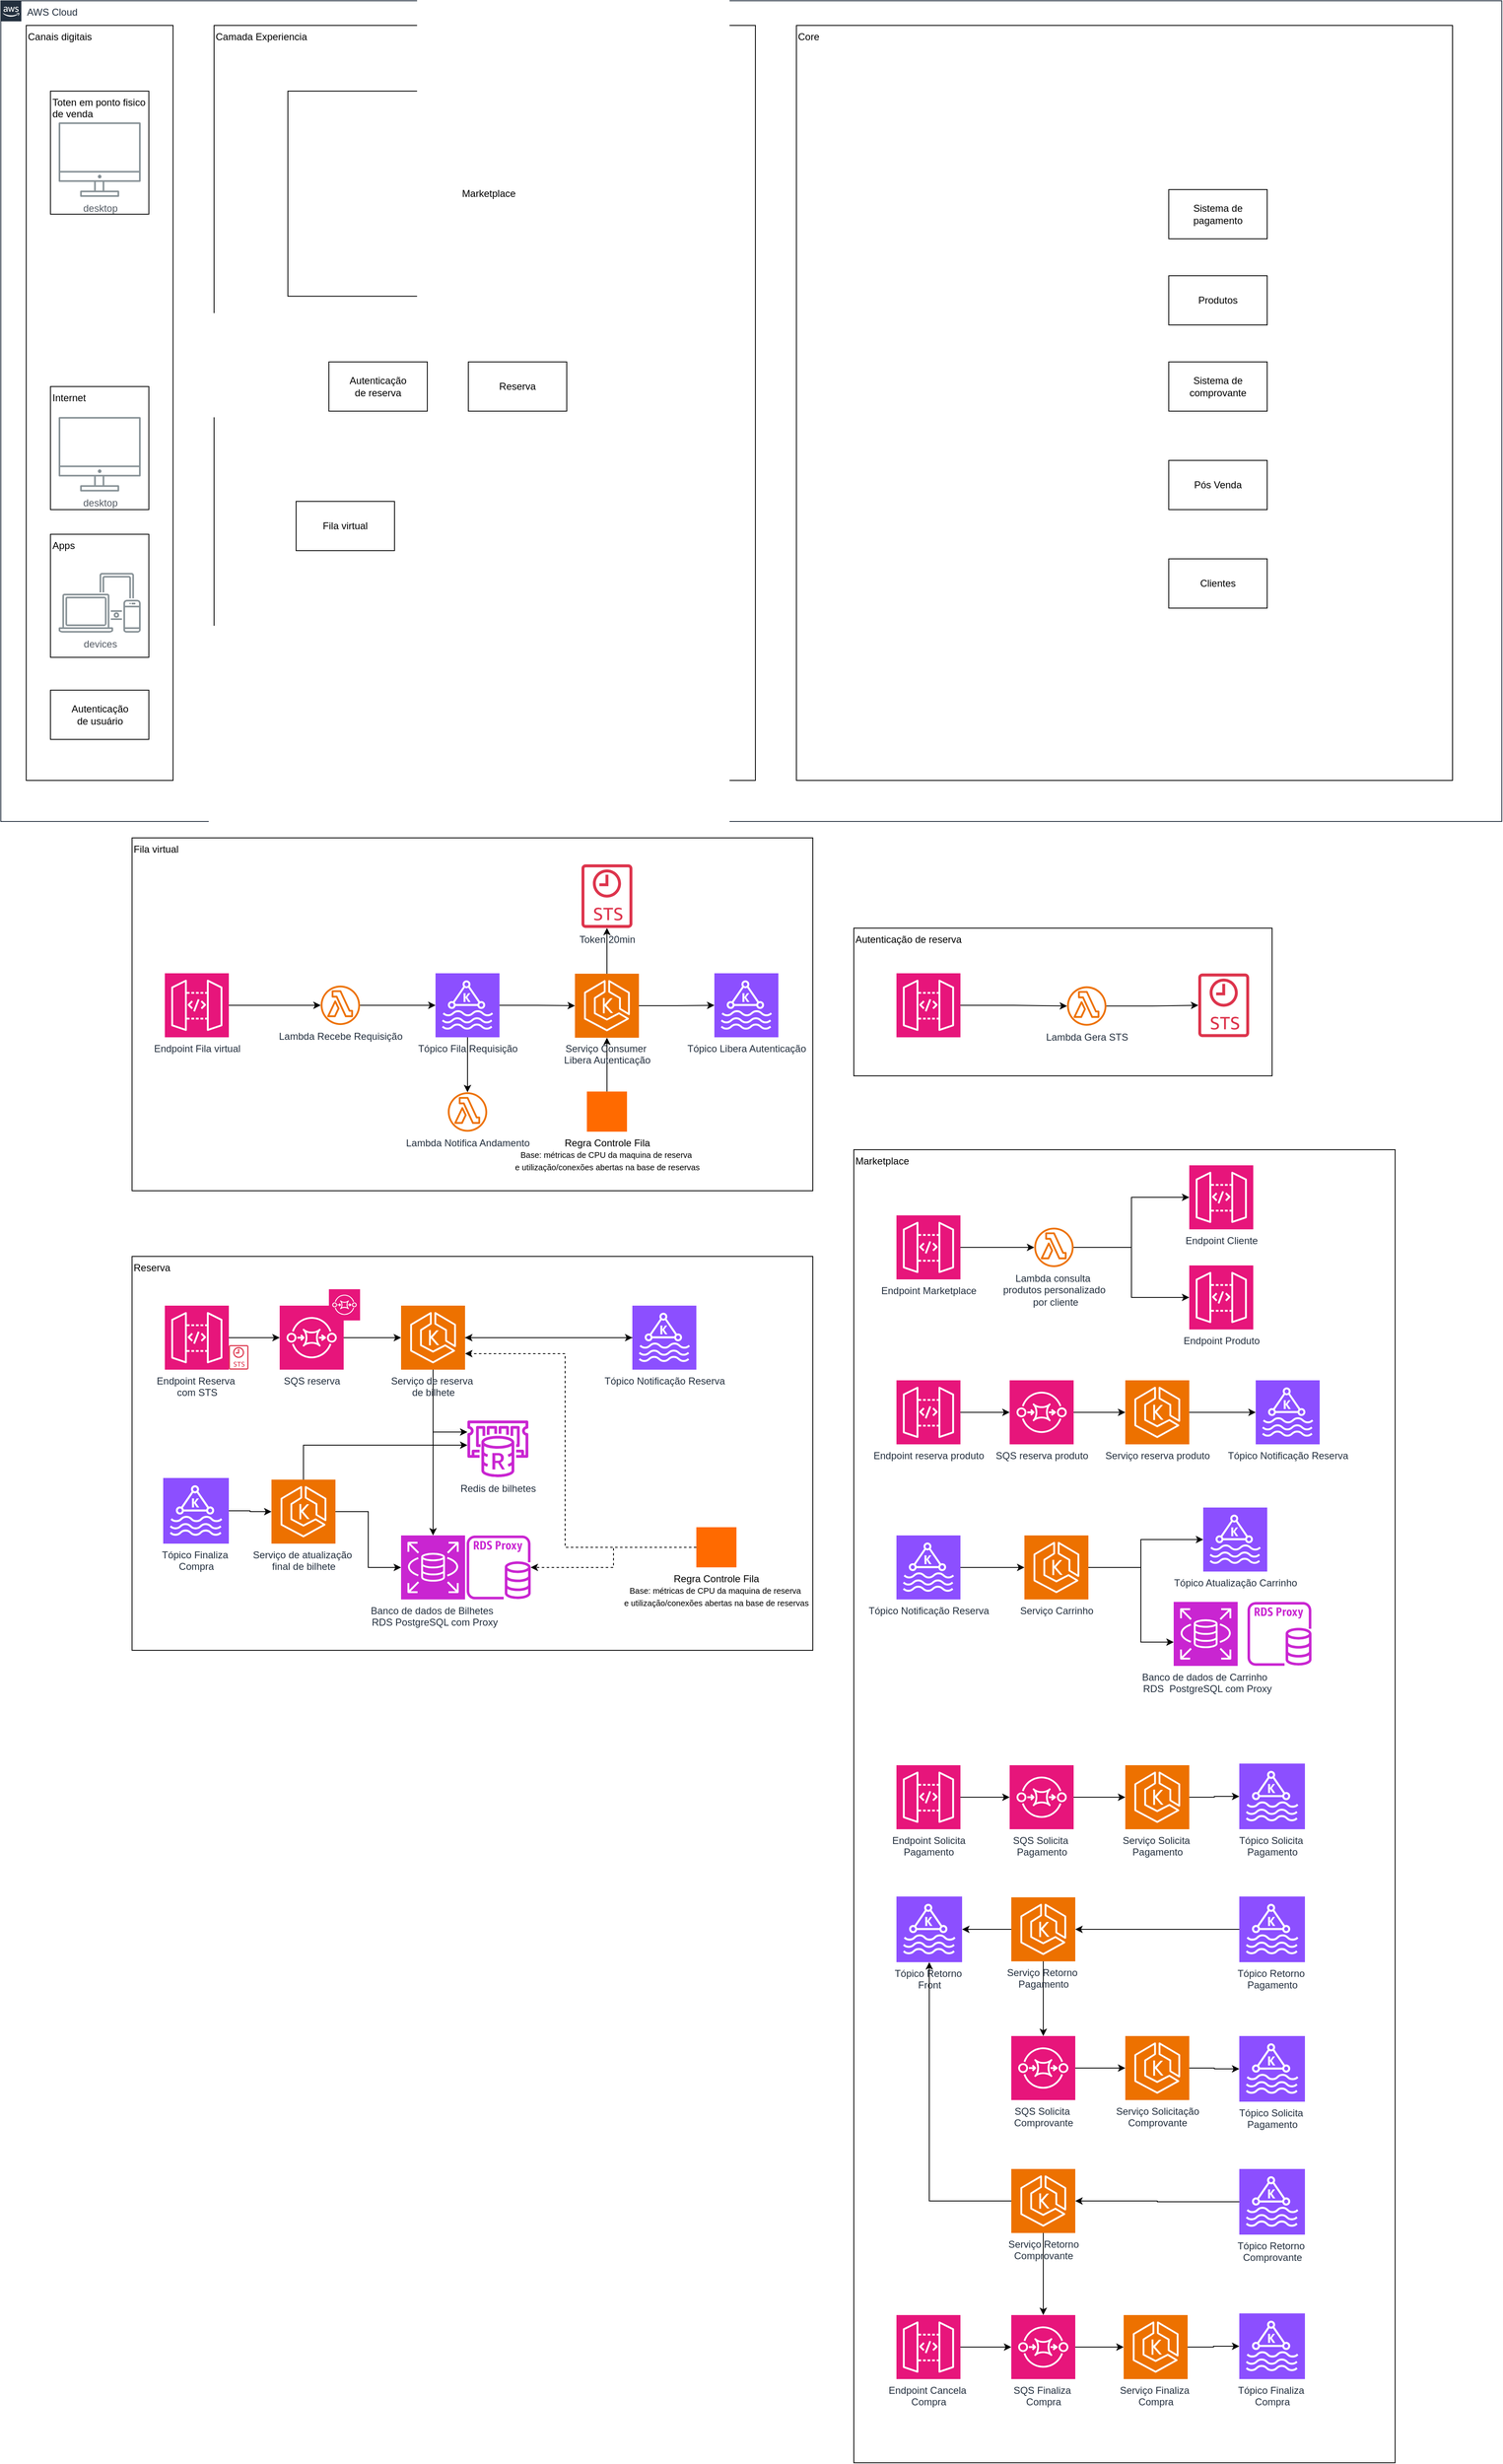 <mxfile version="27.1.5">
  <diagram name="Página-1" id="yK-fyhg9txjnkvZaFi05">
    <mxGraphModel dx="2037" dy="2230" grid="1" gridSize="10" guides="1" tooltips="1" connect="1" arrows="1" fold="1" page="1" pageScale="1" pageWidth="827" pageHeight="1169" math="0" shadow="0">
      <root>
        <mxCell id="0" />
        <mxCell id="1" parent="0" />
        <mxCell id="PF3PdxFtY2Zi-VgMt9Vq-1" value="AWS Cloud" style="points=[[0,0],[0.25,0],[0.5,0],[0.75,0],[1,0],[1,0.25],[1,0.5],[1,0.75],[1,1],[0.75,1],[0.5,1],[0.25,1],[0,1],[0,0.75],[0,0.5],[0,0.25]];outlineConnect=0;gradientColor=none;html=1;whiteSpace=wrap;fontSize=12;fontStyle=0;container=1;pointerEvents=0;collapsible=0;recursiveResize=0;shape=mxgraph.aws4.group;grIcon=mxgraph.aws4.group_aws_cloud_alt;strokeColor=#232F3E;fillColor=none;verticalAlign=top;align=left;spacingLeft=30;fontColor=#232F3E;dashed=0;" parent="1" vertex="1">
          <mxGeometry x="110" y="-860" width="1830" height="1000" as="geometry" />
        </mxCell>
        <mxCell id="PF3PdxFtY2Zi-VgMt9Vq-11" value="" style="rounded=0;whiteSpace=wrap;html=1;" parent="PF3PdxFtY2Zi-VgMt9Vq-1" vertex="1">
          <mxGeometry x="60.5" y="90" width="120" height="180" as="geometry" />
        </mxCell>
        <mxCell id="PF3PdxFtY2Zi-VgMt9Vq-6" value="Core&lt;div&gt;&lt;/div&gt;" style="rounded=0;whiteSpace=wrap;html=1;align=left;verticalAlign=top;" parent="PF3PdxFtY2Zi-VgMt9Vq-1" vertex="1">
          <mxGeometry x="970" y="30" width="800" height="920" as="geometry" />
        </mxCell>
        <mxCell id="PF3PdxFtY2Zi-VgMt9Vq-4" value="Canais digitais&lt;div&gt;&lt;/div&gt;" style="rounded=0;whiteSpace=wrap;html=1;align=left;verticalAlign=top;" parent="PF3PdxFtY2Zi-VgMt9Vq-1" vertex="1">
          <mxGeometry x="31" y="30" width="179" height="920" as="geometry" />
        </mxCell>
        <mxCell id="PF3PdxFtY2Zi-VgMt9Vq-5" value="Camada Experiencia&lt;div&gt;&lt;/div&gt;" style="rounded=0;whiteSpace=wrap;html=1;align=left;verticalAlign=top;" parent="PF3PdxFtY2Zi-VgMt9Vq-1" vertex="1">
          <mxGeometry x="260" y="30" width="660" height="920" as="geometry" />
        </mxCell>
        <mxCell id="PF3PdxFtY2Zi-VgMt9Vq-13" value="Internet" style="rounded=0;whiteSpace=wrap;html=1;align=left;verticalAlign=top;" parent="PF3PdxFtY2Zi-VgMt9Vq-1" vertex="1">
          <mxGeometry x="60.5" y="470" width="120" height="150" as="geometry" />
        </mxCell>
        <mxCell id="PF3PdxFtY2Zi-VgMt9Vq-14" value="Apps" style="rounded=0;whiteSpace=wrap;html=1;align=left;verticalAlign=top;" parent="PF3PdxFtY2Zi-VgMt9Vq-1" vertex="1">
          <mxGeometry x="60.5" y="650" width="120" height="150" as="geometry" />
        </mxCell>
        <mxCell id="PF3PdxFtY2Zi-VgMt9Vq-12" value="Toten em ponto fisico de venda" style="rounded=0;whiteSpace=wrap;html=1;align=left;verticalAlign=top;" parent="PF3PdxFtY2Zi-VgMt9Vq-1" vertex="1">
          <mxGeometry x="60.5" y="110" width="120" height="150" as="geometry" />
        </mxCell>
        <mxCell id="hyAj3HFVHN-rnx3VRChl-10" value="devices" style="sketch=0;outlineConnect=0;gradientColor=none;fontColor=#545B64;strokeColor=none;fillColor=#879196;dashed=0;verticalLabelPosition=bottom;verticalAlign=top;align=center;html=1;fontSize=12;fontStyle=0;aspect=fixed;shape=mxgraph.aws4.illustration_devices;pointerEvents=1" vertex="1" parent="PF3PdxFtY2Zi-VgMt9Vq-1">
          <mxGeometry x="70.5" y="697" width="100" height="73" as="geometry" />
        </mxCell>
        <mxCell id="hyAj3HFVHN-rnx3VRChl-11" value="desktop" style="sketch=0;outlineConnect=0;gradientColor=none;fontColor=#545B64;strokeColor=none;fillColor=#879196;dashed=0;verticalLabelPosition=bottom;verticalAlign=top;align=center;html=1;fontSize=12;fontStyle=0;aspect=fixed;shape=mxgraph.aws4.illustration_desktop;pointerEvents=1" vertex="1" parent="PF3PdxFtY2Zi-VgMt9Vq-1">
          <mxGeometry x="70.5" y="507" width="100" height="91" as="geometry" />
        </mxCell>
        <mxCell id="hyAj3HFVHN-rnx3VRChl-12" value="desktop" style="sketch=0;outlineConnect=0;gradientColor=none;fontColor=#545B64;strokeColor=none;fillColor=#879196;dashed=0;verticalLabelPosition=bottom;verticalAlign=top;align=center;html=1;fontSize=12;fontStyle=0;aspect=fixed;shape=mxgraph.aws4.illustration_desktop;pointerEvents=1" vertex="1" parent="PF3PdxFtY2Zi-VgMt9Vq-1">
          <mxGeometry x="70.5" y="148" width="100" height="91" as="geometry" />
        </mxCell>
        <mxCell id="hyAj3HFVHN-rnx3VRChl-23" value="Sistema de pagamento" style="rounded=0;whiteSpace=wrap;html=1;" vertex="1" parent="PF3PdxFtY2Zi-VgMt9Vq-1">
          <mxGeometry x="1424" y="230" width="120" height="60" as="geometry" />
        </mxCell>
        <mxCell id="hyAj3HFVHN-rnx3VRChl-24" value="Produtos" style="rounded=0;whiteSpace=wrap;html=1;" vertex="1" parent="PF3PdxFtY2Zi-VgMt9Vq-1">
          <mxGeometry x="1424" y="335" width="120" height="60" as="geometry" />
        </mxCell>
        <mxCell id="hyAj3HFVHN-rnx3VRChl-25" value="Sistema de comprovante" style="rounded=0;whiteSpace=wrap;html=1;" vertex="1" parent="PF3PdxFtY2Zi-VgMt9Vq-1">
          <mxGeometry x="1424" y="440" width="120" height="60" as="geometry" />
        </mxCell>
        <mxCell id="hyAj3HFVHN-rnx3VRChl-26" value="Clientes" style="rounded=0;whiteSpace=wrap;html=1;" vertex="1" parent="PF3PdxFtY2Zi-VgMt9Vq-1">
          <mxGeometry x="1424" y="680" width="120" height="60" as="geometry" />
        </mxCell>
        <mxCell id="hyAj3HFVHN-rnx3VRChl-27" value="Pós Venda" style="rounded=0;whiteSpace=wrap;html=1;" vertex="1" parent="PF3PdxFtY2Zi-VgMt9Vq-1">
          <mxGeometry x="1424" y="560" width="120" height="60" as="geometry" />
        </mxCell>
        <mxCell id="hyAj3HFVHN-rnx3VRChl-22" value="Autenticação&lt;div&gt;de usuário&lt;/div&gt;" style="rounded=0;whiteSpace=wrap;html=1;" vertex="1" parent="PF3PdxFtY2Zi-VgMt9Vq-1">
          <mxGeometry x="60.5" y="840" width="120" height="60" as="geometry" />
        </mxCell>
        <mxCell id="hyAj3HFVHN-rnx3VRChl-19" value="Fila virtual" style="rounded=0;whiteSpace=wrap;html=1;" vertex="1" parent="PF3PdxFtY2Zi-VgMt9Vq-1">
          <mxGeometry x="360" y="610" width="120" height="60" as="geometry" />
        </mxCell>
        <mxCell id="hyAj3HFVHN-rnx3VRChl-20" value="Marketplace" style="rounded=0;whiteSpace=wrap;html=1;" vertex="1" parent="PF3PdxFtY2Zi-VgMt9Vq-1">
          <mxGeometry x="350" y="110" width="490" height="250" as="geometry" />
        </mxCell>
        <mxCell id="hyAj3HFVHN-rnx3VRChl-21" value="Reserva" style="rounded=0;whiteSpace=wrap;html=1;" vertex="1" parent="PF3PdxFtY2Zi-VgMt9Vq-1">
          <mxGeometry x="570" y="440" width="120" height="60" as="geometry" />
        </mxCell>
        <mxCell id="hyAj3HFVHN-rnx3VRChl-29" value="Autenticação&lt;div&gt;de reserva&lt;/div&gt;" style="rounded=0;whiteSpace=wrap;html=1;" vertex="1" parent="PF3PdxFtY2Zi-VgMt9Vq-1">
          <mxGeometry x="400" y="440" width="120" height="60" as="geometry" />
        </mxCell>
        <mxCell id="hyAj3HFVHN-rnx3VRChl-64" value="" style="group" vertex="1" connectable="0" parent="1">
          <mxGeometry x="1150" y="270" width="510" height="180" as="geometry" />
        </mxCell>
        <mxCell id="hyAj3HFVHN-rnx3VRChl-48" value="Autenticação de reserva" style="rounded=0;verticalAlign=top;align=left;html=1;whiteSpace=wrap;" vertex="1" parent="hyAj3HFVHN-rnx3VRChl-64">
          <mxGeometry width="510" height="180" as="geometry" />
        </mxCell>
        <mxCell id="hyAj3HFVHN-rnx3VRChl-52" style="edgeStyle=orthogonalEdgeStyle;rounded=0;orthogonalLoop=1;jettySize=auto;html=1;" edge="1" parent="hyAj3HFVHN-rnx3VRChl-64" source="hyAj3HFVHN-rnx3VRChl-50" target="hyAj3HFVHN-rnx3VRChl-51">
          <mxGeometry relative="1" as="geometry" />
        </mxCell>
        <mxCell id="hyAj3HFVHN-rnx3VRChl-50" value="&lt;font style=&quot;color: light-dark(rgb(255, 255, 255), rgb(255, 255, 255));&quot;&gt;Endpoint&amp;nbsp;&lt;span style=&quot;text-align: left; text-wrap-mode: wrap;&quot;&gt;&lt;font style=&quot;&quot;&gt;Autenticação de reserva&lt;/font&gt;&lt;/span&gt;&lt;/font&gt;" style="sketch=0;points=[[0,0,0],[0.25,0,0],[0.5,0,0],[0.75,0,0],[1,0,0],[0,1,0],[0.25,1,0],[0.5,1,0],[0.75,1,0],[1,1,0],[0,0.25,0],[0,0.5,0],[0,0.75,0],[1,0.25,0],[1,0.5,0],[1,0.75,0]];outlineConnect=0;fontColor=#232F3E;fillColor=#E7157B;strokeColor=#ffffff;dashed=0;verticalLabelPosition=bottom;verticalAlign=top;align=center;html=1;fontSize=12;fontStyle=0;aspect=fixed;shape=mxgraph.aws4.resourceIcon;resIcon=mxgraph.aws4.api_gateway;" vertex="1" parent="hyAj3HFVHN-rnx3VRChl-64">
          <mxGeometry x="52" y="55" width="78" height="78" as="geometry" />
        </mxCell>
        <mxCell id="hyAj3HFVHN-rnx3VRChl-54" style="edgeStyle=orthogonalEdgeStyle;rounded=0;orthogonalLoop=1;jettySize=auto;html=1;" edge="1" parent="hyAj3HFVHN-rnx3VRChl-64" source="hyAj3HFVHN-rnx3VRChl-51" target="hyAj3HFVHN-rnx3VRChl-53">
          <mxGeometry relative="1" as="geometry" />
        </mxCell>
        <mxCell id="hyAj3HFVHN-rnx3VRChl-51" value="Lambda Gera STS" style="sketch=0;outlineConnect=0;fontColor=#232F3E;gradientColor=none;fillColor=#ED7100;strokeColor=none;dashed=0;verticalLabelPosition=bottom;verticalAlign=top;align=center;html=1;fontSize=12;fontStyle=0;aspect=fixed;pointerEvents=1;shape=mxgraph.aws4.lambda_function;" vertex="1" parent="hyAj3HFVHN-rnx3VRChl-64">
          <mxGeometry x="260" y="70.9" width="48" height="48" as="geometry" />
        </mxCell>
        <mxCell id="hyAj3HFVHN-rnx3VRChl-53" value="" style="sketch=0;outlineConnect=0;fontColor=#232F3E;gradientColor=none;fillColor=#DD344C;strokeColor=none;dashed=0;verticalLabelPosition=bottom;verticalAlign=top;align=center;html=1;fontSize=12;fontStyle=0;aspect=fixed;pointerEvents=1;shape=mxgraph.aws4.sts_alternate;" vertex="1" parent="hyAj3HFVHN-rnx3VRChl-64">
          <mxGeometry x="420" y="55" width="62" height="78" as="geometry" />
        </mxCell>
        <mxCell id="hyAj3HFVHN-rnx3VRChl-104" value="Marketplace" style="rounded=0;whiteSpace=wrap;html=1;verticalAlign=top;align=left;" vertex="1" parent="1">
          <mxGeometry x="1150" y="540" width="660" height="1600" as="geometry" />
        </mxCell>
        <mxCell id="hyAj3HFVHN-rnx3VRChl-65" value="Reserva" style="rounded=0;whiteSpace=wrap;html=1;align=left;verticalAlign=top;container=0;" vertex="1" parent="1">
          <mxGeometry x="270" y="670" width="830" height="480" as="geometry" />
        </mxCell>
        <mxCell id="hyAj3HFVHN-rnx3VRChl-91" style="edgeStyle=orthogonalEdgeStyle;rounded=0;orthogonalLoop=1;jettySize=auto;html=1;" edge="1" parent="1" source="hyAj3HFVHN-rnx3VRChl-84" target="hyAj3HFVHN-rnx3VRChl-87">
          <mxGeometry relative="1" as="geometry" />
        </mxCell>
        <mxCell id="hyAj3HFVHN-rnx3VRChl-92" style="edgeStyle=orthogonalEdgeStyle;rounded=0;orthogonalLoop=1;jettySize=auto;html=1;" edge="1" parent="1" source="hyAj3HFVHN-rnx3VRChl-84" target="hyAj3HFVHN-rnx3VRChl-90">
          <mxGeometry relative="1" as="geometry">
            <Array as="points">
              <mxPoint x="637" y="884" />
            </Array>
          </mxGeometry>
        </mxCell>
        <mxCell id="hyAj3HFVHN-rnx3VRChl-96" style="edgeStyle=orthogonalEdgeStyle;rounded=0;orthogonalLoop=1;jettySize=auto;html=1;" edge="1" parent="1" source="hyAj3HFVHN-rnx3VRChl-84" target="hyAj3HFVHN-rnx3VRChl-95">
          <mxGeometry relative="1" as="geometry" />
        </mxCell>
        <mxCell id="hyAj3HFVHN-rnx3VRChl-84" value="Serviço de reserva&amp;nbsp;&lt;div&gt;de bilhete&lt;/div&gt;" style="sketch=0;points=[[0,0,0],[0.25,0,0],[0.5,0,0],[0.75,0,0],[1,0,0],[0,1,0],[0.25,1,0],[0.5,1,0],[0.75,1,0],[1,1,0],[0,0.25,0],[0,0.5,0],[0,0.75,0],[1,0.25,0],[1,0.5,0],[1,0.75,0]];outlineConnect=0;fontColor=#232F3E;fillColor=#ED7100;strokeColor=#ffffff;dashed=0;verticalLabelPosition=bottom;verticalAlign=top;align=center;html=1;fontSize=12;fontStyle=0;aspect=fixed;shape=mxgraph.aws4.resourceIcon;resIcon=mxgraph.aws4.eks;container=0;" vertex="1" parent="1">
          <mxGeometry x="598" y="730" width="78" height="78" as="geometry" />
        </mxCell>
        <mxCell id="hyAj3HFVHN-rnx3VRChl-102" style="edgeStyle=orthogonalEdgeStyle;rounded=0;orthogonalLoop=1;jettySize=auto;html=1;dashed=1;" edge="1" parent="1" source="hyAj3HFVHN-rnx3VRChl-89" target="hyAj3HFVHN-rnx3VRChl-88">
          <mxGeometry relative="1" as="geometry" />
        </mxCell>
        <mxCell id="hyAj3HFVHN-rnx3VRChl-89" value="&lt;font&gt;Regra Controle Fila&lt;/font&gt;&lt;div&gt;&lt;span style=&quot;background-color: transparent; color: light-dark(rgb(0, 0, 0), rgb(255, 255, 255));&quot;&gt;&lt;font style=&quot;font-size: 10px;&quot;&gt;Base: métricas de CPU da maquina de reserva&amp;nbsp;&lt;/font&gt;&lt;/span&gt;&lt;/div&gt;&lt;div&gt;&lt;font style=&quot;font-size: 10px;&quot;&gt;e utilização/conexões abertas na base de reservas&lt;/font&gt;&lt;/div&gt;" style="points=[];aspect=fixed;html=1;align=center;shadow=0;dashed=0;fillColor=#FF6A00;strokeColor=none;shape=mxgraph.alibaba_cloud.eventbridge;verticalAlign=top;labelPosition=center;verticalLabelPosition=bottom;container=0;" vertex="1" parent="1">
          <mxGeometry x="958" y="1000" width="48.9" height="48.9" as="geometry" />
        </mxCell>
        <mxCell id="hyAj3HFVHN-rnx3VRChl-90" value="Redis de bilhetes" style="sketch=0;outlineConnect=0;fontColor=#232F3E;gradientColor=none;fillColor=#C925D1;strokeColor=none;dashed=0;verticalLabelPosition=bottom;verticalAlign=top;align=center;html=1;fontSize=12;fontStyle=0;aspect=fixed;pointerEvents=1;shape=mxgraph.aws4.elasticache_for_redis;container=0;" vertex="1" parent="1">
          <mxGeometry x="677" y="870" width="78" height="69" as="geometry" />
        </mxCell>
        <mxCell id="hyAj3HFVHN-rnx3VRChl-97" style="edgeStyle=orthogonalEdgeStyle;rounded=0;orthogonalLoop=1;jettySize=auto;html=1;" edge="1" parent="1" source="hyAj3HFVHN-rnx3VRChl-95" target="hyAj3HFVHN-rnx3VRChl-84">
          <mxGeometry relative="1" as="geometry" />
        </mxCell>
        <mxCell id="hyAj3HFVHN-rnx3VRChl-95" value="Tópico Notificação Reserva" style="sketch=0;points=[[0,0,0],[0.25,0,0],[0.5,0,0],[0.75,0,0],[1,0,0],[0,1,0],[0.25,1,0],[0.5,1,0],[0.75,1,0],[1,1,0],[0,0.25,0],[0,0.5,0],[0,0.75,0],[1,0.25,0],[1,0.5,0],[1,0.75,0]];outlineConnect=0;fontColor=#232F3E;fillColor=#8C4FFF;strokeColor=#ffffff;dashed=0;verticalLabelPosition=bottom;verticalAlign=top;align=center;html=1;fontSize=12;fontStyle=0;aspect=fixed;shape=mxgraph.aws4.resourceIcon;resIcon=mxgraph.aws4.managed_streaming_for_kafka;container=0;" vertex="1" parent="1">
          <mxGeometry x="880" y="730" width="78" height="78" as="geometry" />
        </mxCell>
        <mxCell id="hyAj3HFVHN-rnx3VRChl-101" style="edgeStyle=orthogonalEdgeStyle;rounded=0;orthogonalLoop=1;jettySize=auto;html=1;entryX=1;entryY=0.75;entryDx=0;entryDy=0;entryPerimeter=0;dashed=1;" edge="1" parent="1" source="hyAj3HFVHN-rnx3VRChl-89" target="hyAj3HFVHN-rnx3VRChl-84">
          <mxGeometry relative="1" as="geometry">
            <Array as="points">
              <mxPoint x="798" y="1024" />
              <mxPoint x="798" y="789" />
            </Array>
          </mxGeometry>
        </mxCell>
        <mxCell id="hyAj3HFVHN-rnx3VRChl-106" style="edgeStyle=orthogonalEdgeStyle;rounded=0;orthogonalLoop=1;jettySize=auto;html=1;" edge="1" parent="1" source="hyAj3HFVHN-rnx3VRChl-81" target="hyAj3HFVHN-rnx3VRChl-105">
          <mxGeometry relative="1" as="geometry" />
        </mxCell>
        <mxCell id="hyAj3HFVHN-rnx3VRChl-81" value="Endpoint Reserva&amp;nbsp;&lt;div&gt;com STS&lt;/div&gt;" style="sketch=0;points=[[0,0,0],[0.25,0,0],[0.5,0,0],[0.75,0,0],[1,0,0],[0,1,0],[0.25,1,0],[0.5,1,0],[0.75,1,0],[1,1,0],[0,0.25,0],[0,0.5,0],[0,0.75,0],[1,0.25,0],[1,0.5,0],[1,0.75,0]];outlineConnect=0;fontColor=#232F3E;fillColor=#E7157B;strokeColor=#ffffff;dashed=0;verticalLabelPosition=bottom;verticalAlign=top;align=center;html=1;fontSize=12;fontStyle=0;aspect=fixed;shape=mxgraph.aws4.resourceIcon;resIcon=mxgraph.aws4.api_gateway;container=0;" vertex="1" parent="1">
          <mxGeometry x="310" y="730" width="78" height="78" as="geometry" />
        </mxCell>
        <mxCell id="hyAj3HFVHN-rnx3VRChl-82" value="" style="sketch=0;outlineConnect=0;fontColor=#232F3E;gradientColor=none;fillColor=#DD344C;strokeColor=none;dashed=0;verticalLabelPosition=bottom;verticalAlign=top;align=center;html=1;fontSize=12;fontStyle=0;aspect=fixed;pointerEvents=1;shape=mxgraph.aws4.sts_alternate;container=0;" vertex="1" parent="1">
          <mxGeometry x="388" y="778" width="23.85" height="30" as="geometry" />
        </mxCell>
        <mxCell id="hyAj3HFVHN-rnx3VRChl-87" value="Banco de dados de Bilhetes&amp;nbsp;&lt;div&gt;&amp;nbsp;RDS PostgreSQL com Proxy&lt;/div&gt;" style="sketch=0;points=[[0,0,0],[0.25,0,0],[0.5,0,0],[0.75,0,0],[1,0,0],[0,1,0],[0.25,1,0],[0.5,1,0],[0.75,1,0],[1,1,0],[0,0.25,0],[0,0.5,0],[0,0.75,0],[1,0.25,0],[1,0.5,0],[1,0.75,0]];outlineConnect=0;fontColor=#232F3E;fillColor=#C925D1;strokeColor=#ffffff;dashed=0;verticalLabelPosition=bottom;verticalAlign=top;align=center;html=1;fontSize=12;fontStyle=0;aspect=fixed;shape=mxgraph.aws4.resourceIcon;resIcon=mxgraph.aws4.rds;container=0;" vertex="1" parent="1">
          <mxGeometry x="598" y="1010" width="78" height="78" as="geometry" />
        </mxCell>
        <mxCell id="hyAj3HFVHN-rnx3VRChl-88" value="" style="sketch=0;outlineConnect=0;fontColor=#232F3E;gradientColor=none;fillColor=#C925D1;strokeColor=none;dashed=0;verticalLabelPosition=bottom;verticalAlign=top;align=center;html=1;fontSize=12;fontStyle=0;aspect=fixed;pointerEvents=1;shape=mxgraph.aws4.rds_proxy;container=0;" vertex="1" parent="1">
          <mxGeometry x="678" y="1010" width="78" height="78" as="geometry" />
        </mxCell>
        <mxCell id="hyAj3HFVHN-rnx3VRChl-108" style="edgeStyle=orthogonalEdgeStyle;rounded=0;orthogonalLoop=1;jettySize=auto;html=1;" edge="1" parent="1" source="hyAj3HFVHN-rnx3VRChl-105" target="hyAj3HFVHN-rnx3VRChl-84">
          <mxGeometry relative="1" as="geometry" />
        </mxCell>
        <mxCell id="hyAj3HFVHN-rnx3VRChl-105" value="SQS reserva" style="sketch=0;points=[[0,0,0],[0.25,0,0],[0.5,0,0],[0.75,0,0],[1,0,0],[0,1,0],[0.25,1,0],[0.5,1,0],[0.75,1,0],[1,1,0],[0,0.25,0],[0,0.5,0],[0,0.75,0],[1,0.25,0],[1,0.5,0],[1,0.75,0]];outlineConnect=0;fontColor=#232F3E;fillColor=#E7157B;strokeColor=#ffffff;dashed=0;verticalLabelPosition=bottom;verticalAlign=top;align=center;html=1;fontSize=12;fontStyle=0;aspect=fixed;shape=mxgraph.aws4.resourceIcon;resIcon=mxgraph.aws4.sqs;" vertex="1" parent="1">
          <mxGeometry x="450" y="730" width="78" height="78" as="geometry" />
        </mxCell>
        <mxCell id="hyAj3HFVHN-rnx3VRChl-109" value="" style="sketch=0;points=[[0,0,0],[0.25,0,0],[0.5,0,0],[0.75,0,0],[1,0,0],[0,1,0],[0.25,1,0],[0.5,1,0],[0.75,1,0],[1,1,0],[0,0.25,0],[0,0.5,0],[0,0.75,0],[1,0.25,0],[1,0.5,0],[1,0.75,0]];outlineConnect=0;fontColor=#232F3E;fillColor=#E7157B;strokeColor=#ffffff;dashed=0;verticalLabelPosition=bottom;verticalAlign=top;align=center;html=1;fontSize=12;fontStyle=0;aspect=fixed;shape=mxgraph.aws4.resourceIcon;resIcon=mxgraph.aws4.sqs;" vertex="1" parent="1">
          <mxGeometry x="510" y="710" width="38" height="38" as="geometry" />
        </mxCell>
        <mxCell id="hyAj3HFVHN-rnx3VRChl-30" value="Fila virtual" style="rounded=0;whiteSpace=wrap;html=1;verticalAlign=top;align=left;container=0;" vertex="1" parent="1">
          <mxGeometry x="270" y="160" width="830" height="430" as="geometry" />
        </mxCell>
        <mxCell id="hyAj3HFVHN-rnx3VRChl-39" value="" style="edgeStyle=orthogonalEdgeStyle;rounded=0;orthogonalLoop=1;jettySize=auto;html=1;" edge="1" parent="1" source="hyAj3HFVHN-rnx3VRChl-31" target="hyAj3HFVHN-rnx3VRChl-37">
          <mxGeometry relative="1" as="geometry" />
        </mxCell>
        <mxCell id="hyAj3HFVHN-rnx3VRChl-31" value="&lt;font&gt;Regra Controle Fila&lt;/font&gt;&lt;div&gt;&lt;span style=&quot;background-color: transparent; color: light-dark(rgb(0, 0, 0), rgb(255, 255, 255));&quot;&gt;&lt;font style=&quot;font-size: 10px;&quot;&gt;Base: métricas de CPU da maquina de reserva&amp;nbsp;&lt;/font&gt;&lt;/span&gt;&lt;/div&gt;&lt;div&gt;&lt;font style=&quot;font-size: 10px;&quot;&gt;e utilização/conexões abertas na base de reservas&lt;/font&gt;&lt;/div&gt;" style="points=[];aspect=fixed;html=1;align=center;shadow=0;dashed=0;fillColor=#FF6A00;strokeColor=none;shape=mxgraph.alibaba_cloud.eventbridge;verticalAlign=top;labelPosition=center;verticalLabelPosition=bottom;container=0;" vertex="1" parent="1">
          <mxGeometry x="824.55" y="469.1" width="48.9" height="48.9" as="geometry" />
        </mxCell>
        <mxCell id="hyAj3HFVHN-rnx3VRChl-36" value="" style="edgeStyle=orthogonalEdgeStyle;rounded=0;orthogonalLoop=1;jettySize=auto;html=1;" edge="1" parent="1" source="hyAj3HFVHN-rnx3VRChl-33" target="hyAj3HFVHN-rnx3VRChl-35">
          <mxGeometry relative="1" as="geometry" />
        </mxCell>
        <mxCell id="hyAj3HFVHN-rnx3VRChl-33" value="Lambda Recebe Requisição" style="sketch=0;outlineConnect=0;fontColor=#232F3E;gradientColor=none;fillColor=#ED7100;strokeColor=none;dashed=0;verticalLabelPosition=bottom;verticalAlign=top;align=center;html=1;fontSize=12;fontStyle=0;aspect=fixed;pointerEvents=1;shape=mxgraph.aws4.lambda_function;container=0;" vertex="1" parent="1">
          <mxGeometry x="500" y="340" width="48" height="48" as="geometry" />
        </mxCell>
        <mxCell id="hyAj3HFVHN-rnx3VRChl-38" value="" style="edgeStyle=orthogonalEdgeStyle;rounded=0;orthogonalLoop=1;jettySize=auto;html=1;" edge="1" parent="1" source="hyAj3HFVHN-rnx3VRChl-35" target="hyAj3HFVHN-rnx3VRChl-37">
          <mxGeometry relative="1" as="geometry" />
        </mxCell>
        <mxCell id="hyAj3HFVHN-rnx3VRChl-59" value="" style="edgeStyle=orthogonalEdgeStyle;rounded=0;orthogonalLoop=1;jettySize=auto;html=1;" edge="1" parent="1" source="hyAj3HFVHN-rnx3VRChl-35" target="hyAj3HFVHN-rnx3VRChl-42">
          <mxGeometry relative="1" as="geometry" />
        </mxCell>
        <mxCell id="hyAj3HFVHN-rnx3VRChl-35" value="Tópico Fila Requisição" style="sketch=0;points=[[0,0,0],[0.25,0,0],[0.5,0,0],[0.75,0,0],[1,0,0],[0,1,0],[0.25,1,0],[0.5,1,0],[0.75,1,0],[1,1,0],[0,0.25,0],[0,0.5,0],[0,0.75,0],[1,0.25,0],[1,0.5,0],[1,0.75,0]];outlineConnect=0;fontColor=#232F3E;fillColor=#8C4FFF;strokeColor=#ffffff;dashed=0;verticalLabelPosition=bottom;verticalAlign=top;align=center;html=1;fontSize=12;fontStyle=0;aspect=fixed;shape=mxgraph.aws4.resourceIcon;resIcon=mxgraph.aws4.managed_streaming_for_kafka;container=0;" vertex="1" parent="1">
          <mxGeometry x="640" y="325" width="78" height="78" as="geometry" />
        </mxCell>
        <mxCell id="hyAj3HFVHN-rnx3VRChl-62" style="edgeStyle=orthogonalEdgeStyle;rounded=0;orthogonalLoop=1;jettySize=auto;html=1;" edge="1" parent="1" source="hyAj3HFVHN-rnx3VRChl-37" target="hyAj3HFVHN-rnx3VRChl-60">
          <mxGeometry relative="1" as="geometry" />
        </mxCell>
        <mxCell id="hyAj3HFVHN-rnx3VRChl-111" style="edgeStyle=orthogonalEdgeStyle;rounded=0;orthogonalLoop=1;jettySize=auto;html=1;" edge="1" parent="1" source="hyAj3HFVHN-rnx3VRChl-37" target="hyAj3HFVHN-rnx3VRChl-110">
          <mxGeometry relative="1" as="geometry" />
        </mxCell>
        <mxCell id="hyAj3HFVHN-rnx3VRChl-37" value="Serviço Consumer&amp;nbsp;&lt;div&gt;Libera Autenticação&lt;/div&gt;" style="sketch=0;points=[[0,0,0],[0.25,0,0],[0.5,0,0],[0.75,0,0],[1,0,0],[0,1,0],[0.25,1,0],[0.5,1,0],[0.75,1,0],[1,1,0],[0,0.25,0],[0,0.5,0],[0,0.75,0],[1,0.25,0],[1,0.5,0],[1,0.75,0]];outlineConnect=0;fontColor=#232F3E;fillColor=#ED7100;strokeColor=#ffffff;dashed=0;verticalLabelPosition=bottom;verticalAlign=top;align=center;html=1;fontSize=12;fontStyle=0;aspect=fixed;shape=mxgraph.aws4.resourceIcon;resIcon=mxgraph.aws4.eks;container=0;" vertex="1" parent="1">
          <mxGeometry x="810" y="325.45" width="78" height="78" as="geometry" />
        </mxCell>
        <mxCell id="hyAj3HFVHN-rnx3VRChl-42" value="Lambda Notifica Andamento" style="sketch=0;outlineConnect=0;fontColor=#232F3E;gradientColor=none;fillColor=#ED7100;strokeColor=none;dashed=0;verticalLabelPosition=bottom;verticalAlign=top;align=center;html=1;fontSize=12;fontStyle=0;aspect=fixed;pointerEvents=1;shape=mxgraph.aws4.lambda_function;container=0;" vertex="1" parent="1">
          <mxGeometry x="655" y="470" width="48" height="48" as="geometry" />
        </mxCell>
        <mxCell id="hyAj3HFVHN-rnx3VRChl-47" value="" style="edgeStyle=orthogonalEdgeStyle;rounded=0;orthogonalLoop=1;jettySize=auto;html=1;" edge="1" parent="1" source="hyAj3HFVHN-rnx3VRChl-46" target="hyAj3HFVHN-rnx3VRChl-33">
          <mxGeometry relative="1" as="geometry" />
        </mxCell>
        <mxCell id="hyAj3HFVHN-rnx3VRChl-46" value="Endpoint Fila virtual" style="sketch=0;points=[[0,0,0],[0.25,0,0],[0.5,0,0],[0.75,0,0],[1,0,0],[0,1,0],[0.25,1,0],[0.5,1,0],[0.75,1,0],[1,1,0],[0,0.25,0],[0,0.5,0],[0,0.75,0],[1,0.25,0],[1,0.5,0],[1,0.75,0]];outlineConnect=0;fontColor=#232F3E;fillColor=#E7157B;strokeColor=#ffffff;dashed=0;verticalLabelPosition=bottom;verticalAlign=top;align=center;html=1;fontSize=12;fontStyle=0;aspect=fixed;shape=mxgraph.aws4.resourceIcon;resIcon=mxgraph.aws4.api_gateway;container=0;" vertex="1" parent="1">
          <mxGeometry x="310" y="325" width="78" height="78" as="geometry" />
        </mxCell>
        <mxCell id="hyAj3HFVHN-rnx3VRChl-60" value="Token 20min" style="sketch=0;outlineConnect=0;fontColor=#232F3E;gradientColor=none;fillColor=#DD344C;strokeColor=none;dashed=0;verticalLabelPosition=bottom;verticalAlign=top;align=center;html=1;fontSize=12;fontStyle=0;aspect=fixed;pointerEvents=1;shape=mxgraph.aws4.sts_alternate;container=0;" vertex="1" parent="1">
          <mxGeometry x="818" y="192.0" width="62" height="78" as="geometry" />
        </mxCell>
        <mxCell id="hyAj3HFVHN-rnx3VRChl-110" value="Tópico Libera Autenticação" style="sketch=0;points=[[0,0,0],[0.25,0,0],[0.5,0,0],[0.75,0,0],[1,0,0],[0,1,0],[0.25,1,0],[0.5,1,0],[0.75,1,0],[1,1,0],[0,0.25,0],[0,0.5,0],[0,0.75,0],[1,0.25,0],[1,0.5,0],[1,0.75,0]];outlineConnect=0;fontColor=#232F3E;fillColor=#8C4FFF;strokeColor=#ffffff;dashed=0;verticalLabelPosition=bottom;verticalAlign=top;align=center;html=1;fontSize=12;fontStyle=0;aspect=fixed;shape=mxgraph.aws4.resourceIcon;resIcon=mxgraph.aws4.managed_streaming_for_kafka;container=0;" vertex="1" parent="1">
          <mxGeometry x="980" y="325" width="78" height="78" as="geometry" />
        </mxCell>
        <mxCell id="hyAj3HFVHN-rnx3VRChl-113" value="Tópico Notificação Reserva" style="sketch=0;points=[[0,0,0],[0.25,0,0],[0.5,0,0],[0.75,0,0],[1,0,0],[0,1,0],[0.25,1,0],[0.5,1,0],[0.75,1,0],[1,1,0],[0,0.25,0],[0,0.5,0],[0,0.75,0],[1,0.25,0],[1,0.5,0],[1,0.75,0]];outlineConnect=0;fontColor=#232F3E;fillColor=#8C4FFF;strokeColor=#ffffff;dashed=0;verticalLabelPosition=bottom;verticalAlign=top;align=center;html=1;fontSize=12;fontStyle=0;aspect=fixed;shape=mxgraph.aws4.resourceIcon;resIcon=mxgraph.aws4.managed_streaming_for_kafka;container=0;" vertex="1" parent="1">
          <mxGeometry x="1640" y="821" width="78" height="78" as="geometry" />
        </mxCell>
        <mxCell id="hyAj3HFVHN-rnx3VRChl-169" style="edgeStyle=orthogonalEdgeStyle;rounded=0;orthogonalLoop=1;jettySize=auto;html=1;" edge="1" parent="1" source="hyAj3HFVHN-rnx3VRChl-116" target="hyAj3HFVHN-rnx3VRChl-168">
          <mxGeometry relative="1" as="geometry" />
        </mxCell>
        <mxCell id="hyAj3HFVHN-rnx3VRChl-116" value="Endpoint Marketplace" style="sketch=0;points=[[0,0,0],[0.25,0,0],[0.5,0,0],[0.75,0,0],[1,0,0],[0,1,0],[0.25,1,0],[0.5,1,0],[0.75,1,0],[1,1,0],[0,0.25,0],[0,0.5,0],[0,0.75,0],[1,0.25,0],[1,0.5,0],[1,0.75,0]];outlineConnect=0;fontColor=#232F3E;fillColor=#E7157B;strokeColor=#ffffff;dashed=0;verticalLabelPosition=bottom;verticalAlign=top;align=center;html=1;fontSize=12;fontStyle=0;aspect=fixed;shape=mxgraph.aws4.resourceIcon;resIcon=mxgraph.aws4.api_gateway;container=0;" vertex="1" parent="1">
          <mxGeometry x="1202" y="620" width="78" height="78" as="geometry" />
        </mxCell>
        <mxCell id="hyAj3HFVHN-rnx3VRChl-138" value="" style="edgeStyle=orthogonalEdgeStyle;rounded=0;orthogonalLoop=1;jettySize=auto;html=1;" edge="1" parent="1" source="hyAj3HFVHN-rnx3VRChl-124" target="hyAj3HFVHN-rnx3VRChl-137">
          <mxGeometry relative="1" as="geometry" />
        </mxCell>
        <mxCell id="hyAj3HFVHN-rnx3VRChl-124" value="Endpoint reserva produto" style="sketch=0;points=[[0,0,0],[0.25,0,0],[0.5,0,0],[0.75,0,0],[1,0,0],[0,1,0],[0.25,1,0],[0.5,1,0],[0.75,1,0],[1,1,0],[0,0.25,0],[0,0.5,0],[0,0.75,0],[1,0.25,0],[1,0.5,0],[1,0.75,0]];outlineConnect=0;fontColor=#232F3E;fillColor=#E7157B;strokeColor=#ffffff;dashed=0;verticalLabelPosition=bottom;verticalAlign=top;align=center;html=1;fontSize=12;fontStyle=0;aspect=fixed;shape=mxgraph.aws4.resourceIcon;resIcon=mxgraph.aws4.api_gateway;container=0;" vertex="1" parent="1">
          <mxGeometry x="1202" y="821" width="78" height="78" as="geometry" />
        </mxCell>
        <mxCell id="hyAj3HFVHN-rnx3VRChl-132" value="Endpoint Cliente" style="sketch=0;points=[[0,0,0],[0.25,0,0],[0.5,0,0],[0.75,0,0],[1,0,0],[0,1,0],[0.25,1,0],[0.5,1,0],[0.75,1,0],[1,1,0],[0,0.25,0],[0,0.5,0],[0,0.75,0],[1,0.25,0],[1,0.5,0],[1,0.75,0]];outlineConnect=0;fontColor=#232F3E;fillColor=#E7157B;strokeColor=#ffffff;dashed=0;verticalLabelPosition=bottom;verticalAlign=top;align=center;html=1;fontSize=12;fontStyle=0;aspect=fixed;shape=mxgraph.aws4.resourceIcon;resIcon=mxgraph.aws4.api_gateway;container=0;" vertex="1" parent="1">
          <mxGeometry x="1559" y="559" width="78" height="78" as="geometry" />
        </mxCell>
        <mxCell id="hyAj3HFVHN-rnx3VRChl-133" value="Endpoint Produto" style="sketch=0;points=[[0,0,0],[0.25,0,0],[0.5,0,0],[0.75,0,0],[1,0,0],[0,1,0],[0.25,1,0],[0.5,1,0],[0.75,1,0],[1,1,0],[0,0.25,0],[0,0.5,0],[0,0.75,0],[1,0.25,0],[1,0.5,0],[1,0.75,0]];outlineConnect=0;fontColor=#232F3E;fillColor=#E7157B;strokeColor=#ffffff;dashed=0;verticalLabelPosition=bottom;verticalAlign=top;align=center;html=1;fontSize=12;fontStyle=0;aspect=fixed;shape=mxgraph.aws4.resourceIcon;resIcon=mxgraph.aws4.api_gateway;container=0;" vertex="1" parent="1">
          <mxGeometry x="1559" y="681" width="78" height="78" as="geometry" />
        </mxCell>
        <mxCell id="hyAj3HFVHN-rnx3VRChl-140" value="" style="edgeStyle=orthogonalEdgeStyle;rounded=0;orthogonalLoop=1;jettySize=auto;html=1;" edge="1" parent="1" source="hyAj3HFVHN-rnx3VRChl-136" target="hyAj3HFVHN-rnx3VRChl-113">
          <mxGeometry relative="1" as="geometry" />
        </mxCell>
        <mxCell id="hyAj3HFVHN-rnx3VRChl-136" value="Serviço reserva produto" style="sketch=0;points=[[0,0,0],[0.25,0,0],[0.5,0,0],[0.75,0,0],[1,0,0],[0,1,0],[0.25,1,0],[0.5,1,0],[0.75,1,0],[1,1,0],[0,0.25,0],[0,0.5,0],[0,0.75,0],[1,0.25,0],[1,0.5,0],[1,0.75,0]];outlineConnect=0;fontColor=#232F3E;fillColor=#ED7100;strokeColor=#ffffff;dashed=0;verticalLabelPosition=bottom;verticalAlign=top;align=center;html=1;fontSize=12;fontStyle=0;aspect=fixed;shape=mxgraph.aws4.resourceIcon;resIcon=mxgraph.aws4.eks;container=0;" vertex="1" parent="1">
          <mxGeometry x="1481" y="821" width="78" height="78" as="geometry" />
        </mxCell>
        <mxCell id="hyAj3HFVHN-rnx3VRChl-139" value="" style="edgeStyle=orthogonalEdgeStyle;rounded=0;orthogonalLoop=1;jettySize=auto;html=1;" edge="1" parent="1" source="hyAj3HFVHN-rnx3VRChl-137" target="hyAj3HFVHN-rnx3VRChl-136">
          <mxGeometry relative="1" as="geometry" />
        </mxCell>
        <mxCell id="hyAj3HFVHN-rnx3VRChl-137" value="SQS reserva produto" style="sketch=0;points=[[0,0,0],[0.25,0,0],[0.5,0,0],[0.75,0,0],[1,0,0],[0,1,0],[0.25,1,0],[0.5,1,0],[0.75,1,0],[1,1,0],[0,0.25,0],[0,0.5,0],[0,0.75,0],[1,0.25,0],[1,0.5,0],[1,0.75,0]];outlineConnect=0;fontColor=#232F3E;fillColor=#E7157B;strokeColor=#ffffff;dashed=0;verticalLabelPosition=bottom;verticalAlign=top;align=center;html=1;fontSize=12;fontStyle=0;aspect=fixed;shape=mxgraph.aws4.resourceIcon;resIcon=mxgraph.aws4.sqs;" vertex="1" parent="1">
          <mxGeometry x="1340" y="821" width="78" height="78" as="geometry" />
        </mxCell>
        <mxCell id="hyAj3HFVHN-rnx3VRChl-143" value="" style="edgeStyle=orthogonalEdgeStyle;rounded=0;orthogonalLoop=1;jettySize=auto;html=1;" edge="1" parent="1" source="hyAj3HFVHN-rnx3VRChl-141" target="hyAj3HFVHN-rnx3VRChl-142">
          <mxGeometry relative="1" as="geometry" />
        </mxCell>
        <mxCell id="hyAj3HFVHN-rnx3VRChl-141" value="Tópico Notificação Reserva" style="sketch=0;points=[[0,0,0],[0.25,0,0],[0.5,0,0],[0.75,0,0],[1,0,0],[0,1,0],[0.25,1,0],[0.5,1,0],[0.75,1,0],[1,1,0],[0,0.25,0],[0,0.5,0],[0,0.75,0],[1,0.25,0],[1,0.5,0],[1,0.75,0]];outlineConnect=0;fontColor=#232F3E;fillColor=#8C4FFF;strokeColor=#ffffff;dashed=0;verticalLabelPosition=bottom;verticalAlign=top;align=center;html=1;fontSize=12;fontStyle=0;aspect=fixed;shape=mxgraph.aws4.resourceIcon;resIcon=mxgraph.aws4.managed_streaming_for_kafka;container=0;" vertex="1" parent="1">
          <mxGeometry x="1202" y="1010" width="78" height="78" as="geometry" />
        </mxCell>
        <mxCell id="hyAj3HFVHN-rnx3VRChl-144" value="" style="edgeStyle=orthogonalEdgeStyle;rounded=0;orthogonalLoop=1;jettySize=auto;html=1;" edge="1" parent="1" source="hyAj3HFVHN-rnx3VRChl-142" target="hyAj3HFVHN-rnx3VRChl-114">
          <mxGeometry relative="1" as="geometry">
            <Array as="points">
              <mxPoint x="1500" y="1049" />
              <mxPoint x="1500" y="1140" />
            </Array>
          </mxGeometry>
        </mxCell>
        <mxCell id="hyAj3HFVHN-rnx3VRChl-149" style="edgeStyle=orthogonalEdgeStyle;rounded=0;orthogonalLoop=1;jettySize=auto;html=1;" edge="1" parent="1" source="hyAj3HFVHN-rnx3VRChl-142" target="hyAj3HFVHN-rnx3VRChl-148">
          <mxGeometry relative="1" as="geometry">
            <Array as="points">
              <mxPoint x="1500" y="1049" />
              <mxPoint x="1500" y="1015" />
            </Array>
          </mxGeometry>
        </mxCell>
        <mxCell id="hyAj3HFVHN-rnx3VRChl-142" value="Serviço Carrinho" style="sketch=0;points=[[0,0,0],[0.25,0,0],[0.5,0,0],[0.75,0,0],[1,0,0],[0,1,0],[0.25,1,0],[0.5,1,0],[0.75,1,0],[1,1,0],[0,0.25,0],[0,0.5,0],[0,0.75,0],[1,0.25,0],[1,0.5,0],[1,0.75,0]];outlineConnect=0;fontColor=#232F3E;fillColor=#ED7100;strokeColor=#ffffff;dashed=0;verticalLabelPosition=bottom;verticalAlign=top;align=center;html=1;fontSize=12;fontStyle=0;aspect=fixed;shape=mxgraph.aws4.resourceIcon;resIcon=mxgraph.aws4.eks;container=0;" vertex="1" parent="1">
          <mxGeometry x="1358" y="1010" width="78" height="78" as="geometry" />
        </mxCell>
        <mxCell id="hyAj3HFVHN-rnx3VRChl-147" value="" style="group" vertex="1" connectable="0" parent="1">
          <mxGeometry x="1540" y="1091" width="168" height="78" as="geometry" />
        </mxCell>
        <mxCell id="hyAj3HFVHN-rnx3VRChl-114" value="Banco de dados de Carrinho&amp;nbsp;&lt;div&gt;&amp;nbsp;RDS&amp;nbsp; PostgreSQL com Proxy&lt;/div&gt;" style="sketch=0;points=[[0,0,0],[0.25,0,0],[0.5,0,0],[0.75,0,0],[1,0,0],[0,1,0],[0.25,1,0],[0.5,1,0],[0.75,1,0],[1,1,0],[0,0.25,0],[0,0.5,0],[0,0.75,0],[1,0.25,0],[1,0.5,0],[1,0.75,0]];outlineConnect=0;fontColor=#232F3E;fillColor=#C925D1;strokeColor=#ffffff;dashed=0;verticalLabelPosition=bottom;verticalAlign=top;align=center;html=1;fontSize=12;fontStyle=0;aspect=fixed;shape=mxgraph.aws4.resourceIcon;resIcon=mxgraph.aws4.rds;container=0;" vertex="1" parent="hyAj3HFVHN-rnx3VRChl-147">
          <mxGeometry width="78" height="78" as="geometry" />
        </mxCell>
        <mxCell id="hyAj3HFVHN-rnx3VRChl-115" value="" style="sketch=0;outlineConnect=0;fontColor=#232F3E;gradientColor=none;fillColor=#C925D1;strokeColor=none;dashed=0;verticalLabelPosition=bottom;verticalAlign=top;align=center;html=1;fontSize=12;fontStyle=0;aspect=fixed;pointerEvents=1;shape=mxgraph.aws4.rds_proxy;container=0;" vertex="1" parent="hyAj3HFVHN-rnx3VRChl-147">
          <mxGeometry x="90" width="78" height="78" as="geometry" />
        </mxCell>
        <mxCell id="hyAj3HFVHN-rnx3VRChl-148" value="Tópico Atualização Carrinho" style="sketch=0;points=[[0,0,0],[0.25,0,0],[0.5,0,0],[0.75,0,0],[1,0,0],[0,1,0],[0.25,1,0],[0.5,1,0],[0.75,1,0],[1,1,0],[0,0.25,0],[0,0.5,0],[0,0.75,0],[1,0.25,0],[1,0.5,0],[1,0.75,0]];outlineConnect=0;fontColor=#232F3E;fillColor=#8C4FFF;strokeColor=#ffffff;dashed=0;verticalLabelPosition=bottom;verticalAlign=top;align=center;html=1;fontSize=12;fontStyle=0;aspect=fixed;shape=mxgraph.aws4.resourceIcon;resIcon=mxgraph.aws4.managed_streaming_for_kafka;container=0;" vertex="1" parent="1">
          <mxGeometry x="1576" y="976" width="78" height="78" as="geometry" />
        </mxCell>
        <mxCell id="hyAj3HFVHN-rnx3VRChl-162" value="" style="edgeStyle=orthogonalEdgeStyle;rounded=0;orthogonalLoop=1;jettySize=auto;html=1;" edge="1" parent="1" source="hyAj3HFVHN-rnx3VRChl-155" target="hyAj3HFVHN-rnx3VRChl-157">
          <mxGeometry relative="1" as="geometry" />
        </mxCell>
        <mxCell id="hyAj3HFVHN-rnx3VRChl-155" value="Endpoint Solicita&lt;div&gt;Pagamento&lt;/div&gt;" style="sketch=0;points=[[0,0,0],[0.25,0,0],[0.5,0,0],[0.75,0,0],[1,0,0],[0,1,0],[0.25,1,0],[0.5,1,0],[0.75,1,0],[1,1,0],[0,0.25,0],[0,0.5,0],[0,0.75,0],[1,0.25,0],[1,0.5,0],[1,0.75,0]];outlineConnect=0;fontColor=#232F3E;fillColor=#E7157B;strokeColor=#ffffff;dashed=0;verticalLabelPosition=bottom;verticalAlign=top;align=center;html=1;fontSize=12;fontStyle=0;aspect=fixed;shape=mxgraph.aws4.resourceIcon;resIcon=mxgraph.aws4.api_gateway;container=0;" vertex="1" parent="1">
          <mxGeometry x="1202" y="1290" width="78" height="78" as="geometry" />
        </mxCell>
        <mxCell id="hyAj3HFVHN-rnx3VRChl-164" value="" style="edgeStyle=orthogonalEdgeStyle;rounded=0;orthogonalLoop=1;jettySize=auto;html=1;" edge="1" parent="1" source="hyAj3HFVHN-rnx3VRChl-156" target="hyAj3HFVHN-rnx3VRChl-161">
          <mxGeometry relative="1" as="geometry" />
        </mxCell>
        <mxCell id="hyAj3HFVHN-rnx3VRChl-156" value="Serviço Solicita&amp;nbsp;&lt;div&gt;Pagamento&lt;/div&gt;" style="sketch=0;points=[[0,0,0],[0.25,0,0],[0.5,0,0],[0.75,0,0],[1,0,0],[0,1,0],[0.25,1,0],[0.5,1,0],[0.75,1,0],[1,1,0],[0,0.25,0],[0,0.5,0],[0,0.75,0],[1,0.25,0],[1,0.5,0],[1,0.75,0]];outlineConnect=0;fontColor=#232F3E;fillColor=#ED7100;strokeColor=#ffffff;dashed=0;verticalLabelPosition=bottom;verticalAlign=top;align=center;html=1;fontSize=12;fontStyle=0;aspect=fixed;shape=mxgraph.aws4.resourceIcon;resIcon=mxgraph.aws4.eks;container=0;" vertex="1" parent="1">
          <mxGeometry x="1481" y="1290" width="78" height="78" as="geometry" />
        </mxCell>
        <mxCell id="hyAj3HFVHN-rnx3VRChl-163" value="" style="edgeStyle=orthogonalEdgeStyle;rounded=0;orthogonalLoop=1;jettySize=auto;html=1;" edge="1" parent="1" source="hyAj3HFVHN-rnx3VRChl-157" target="hyAj3HFVHN-rnx3VRChl-156">
          <mxGeometry relative="1" as="geometry" />
        </mxCell>
        <mxCell id="hyAj3HFVHN-rnx3VRChl-157" value="SQS Solicita&amp;nbsp;&lt;div&gt;Pagamento&lt;/div&gt;" style="sketch=0;points=[[0,0,0],[0.25,0,0],[0.5,0,0],[0.75,0,0],[1,0,0],[0,1,0],[0.25,1,0],[0.5,1,0],[0.75,1,0],[1,1,0],[0,0.25,0],[0,0.5,0],[0,0.75,0],[1,0.25,0],[1,0.5,0],[1,0.75,0]];outlineConnect=0;fontColor=#232F3E;fillColor=#E7157B;strokeColor=#ffffff;dashed=0;verticalLabelPosition=bottom;verticalAlign=top;align=center;html=1;fontSize=12;fontStyle=0;aspect=fixed;shape=mxgraph.aws4.resourceIcon;resIcon=mxgraph.aws4.sqs;" vertex="1" parent="1">
          <mxGeometry x="1340" y="1290" width="78" height="78" as="geometry" />
        </mxCell>
        <mxCell id="hyAj3HFVHN-rnx3VRChl-161" value="Tópico Solicita&amp;nbsp;&lt;div&gt;Pagamento&lt;/div&gt;" style="sketch=0;points=[[0,0,0],[0.25,0,0],[0.5,0,0],[0.75,0,0],[1,0,0],[0,1,0],[0.25,1,0],[0.5,1,0],[0.75,1,0],[1,1,0],[0,0.25,0],[0,0.5,0],[0,0.75,0],[1,0.25,0],[1,0.5,0],[1,0.75,0]];outlineConnect=0;fontColor=#232F3E;fillColor=#8C4FFF;strokeColor=#ffffff;dashed=0;verticalLabelPosition=bottom;verticalAlign=top;align=center;html=1;fontSize=12;fontStyle=0;aspect=fixed;shape=mxgraph.aws4.resourceIcon;resIcon=mxgraph.aws4.managed_streaming_for_kafka;container=0;" vertex="1" parent="1">
          <mxGeometry x="1620" y="1288" width="80" height="80" as="geometry" />
        </mxCell>
        <mxCell id="hyAj3HFVHN-rnx3VRChl-172" style="edgeStyle=orthogonalEdgeStyle;rounded=0;orthogonalLoop=1;jettySize=auto;html=1;" edge="1" parent="1" source="hyAj3HFVHN-rnx3VRChl-166" target="hyAj3HFVHN-rnx3VRChl-167">
          <mxGeometry relative="1" as="geometry" />
        </mxCell>
        <mxCell id="hyAj3HFVHN-rnx3VRChl-166" value="Tópico Retorno&amp;nbsp;&lt;div&gt;Pagamento&lt;/div&gt;" style="sketch=0;points=[[0,0,0],[0.25,0,0],[0.5,0,0],[0.75,0,0],[1,0,0],[0,1,0],[0.25,1,0],[0.5,1,0],[0.75,1,0],[1,1,0],[0,0.25,0],[0,0.5,0],[0,0.75,0],[1,0.25,0],[1,0.5,0],[1,0.75,0]];outlineConnect=0;fontColor=#232F3E;fillColor=#8C4FFF;strokeColor=#ffffff;dashed=0;verticalLabelPosition=bottom;verticalAlign=top;align=center;html=1;fontSize=12;fontStyle=0;aspect=fixed;shape=mxgraph.aws4.resourceIcon;resIcon=mxgraph.aws4.managed_streaming_for_kafka;container=0;" vertex="1" parent="1">
          <mxGeometry x="1620" y="1450" width="80" height="80" as="geometry" />
        </mxCell>
        <mxCell id="hyAj3HFVHN-rnx3VRChl-174" value="" style="edgeStyle=orthogonalEdgeStyle;rounded=0;orthogonalLoop=1;jettySize=auto;html=1;" edge="1" parent="1" source="hyAj3HFVHN-rnx3VRChl-167" target="hyAj3HFVHN-rnx3VRChl-173">
          <mxGeometry relative="1" as="geometry" />
        </mxCell>
        <mxCell id="hyAj3HFVHN-rnx3VRChl-177" style="edgeStyle=orthogonalEdgeStyle;rounded=0;orthogonalLoop=1;jettySize=auto;html=1;" edge="1" parent="1" source="hyAj3HFVHN-rnx3VRChl-167" target="hyAj3HFVHN-rnx3VRChl-176">
          <mxGeometry relative="1" as="geometry">
            <Array as="points">
              <mxPoint x="1381" y="1530" />
              <mxPoint x="1381" y="1530" />
            </Array>
          </mxGeometry>
        </mxCell>
        <mxCell id="hyAj3HFVHN-rnx3VRChl-167" value="Serviço Retorno&amp;nbsp;&lt;div&gt;Pagamento&lt;/div&gt;" style="sketch=0;points=[[0,0,0],[0.25,0,0],[0.5,0,0],[0.75,0,0],[1,0,0],[0,1,0],[0.25,1,0],[0.5,1,0],[0.75,1,0],[1,1,0],[0,0.25,0],[0,0.5,0],[0,0.75,0],[1,0.25,0],[1,0.5,0],[1,0.75,0]];outlineConnect=0;fontColor=#232F3E;fillColor=#ED7100;strokeColor=#ffffff;dashed=0;verticalLabelPosition=bottom;verticalAlign=top;align=center;html=1;fontSize=12;fontStyle=0;aspect=fixed;shape=mxgraph.aws4.resourceIcon;resIcon=mxgraph.aws4.eks;container=0;" vertex="1" parent="1">
          <mxGeometry x="1342" y="1451" width="78" height="78" as="geometry" />
        </mxCell>
        <mxCell id="hyAj3HFVHN-rnx3VRChl-170" style="edgeStyle=orthogonalEdgeStyle;rounded=0;orthogonalLoop=1;jettySize=auto;html=1;" edge="1" parent="1" source="hyAj3HFVHN-rnx3VRChl-168" target="hyAj3HFVHN-rnx3VRChl-132">
          <mxGeometry relative="1" as="geometry" />
        </mxCell>
        <mxCell id="hyAj3HFVHN-rnx3VRChl-171" style="edgeStyle=orthogonalEdgeStyle;rounded=0;orthogonalLoop=1;jettySize=auto;html=1;" edge="1" parent="1" source="hyAj3HFVHN-rnx3VRChl-168" target="hyAj3HFVHN-rnx3VRChl-133">
          <mxGeometry relative="1" as="geometry" />
        </mxCell>
        <mxCell id="hyAj3HFVHN-rnx3VRChl-168" value="Lambda consulta&amp;nbsp;&lt;div&gt;produtos personalizado&lt;/div&gt;&lt;div&gt;&amp;nbsp;por cliente&lt;/div&gt;" style="sketch=0;outlineConnect=0;fontColor=#232F3E;gradientColor=none;fillColor=#ED7100;strokeColor=none;dashed=0;verticalLabelPosition=bottom;verticalAlign=top;align=center;html=1;fontSize=12;fontStyle=0;aspect=fixed;pointerEvents=1;shape=mxgraph.aws4.lambda_function;container=0;" vertex="1" parent="1">
          <mxGeometry x="1370" y="635" width="48" height="48" as="geometry" />
        </mxCell>
        <mxCell id="hyAj3HFVHN-rnx3VRChl-173" value="Tópico Retorno&amp;nbsp;&lt;div&gt;Front&lt;/div&gt;" style="sketch=0;points=[[0,0,0],[0.25,0,0],[0.5,0,0],[0.75,0,0],[1,0,0],[0,1,0],[0.25,1,0],[0.5,1,0],[0.75,1,0],[1,1,0],[0,0.25,0],[0,0.5,0],[0,0.75,0],[1,0.25,0],[1,0.5,0],[1,0.75,0]];outlineConnect=0;fontColor=#232F3E;fillColor=#8C4FFF;strokeColor=#ffffff;dashed=0;verticalLabelPosition=bottom;verticalAlign=top;align=center;html=1;fontSize=12;fontStyle=0;aspect=fixed;shape=mxgraph.aws4.resourceIcon;resIcon=mxgraph.aws4.managed_streaming_for_kafka;container=0;" vertex="1" parent="1">
          <mxGeometry x="1202" y="1450" width="80" height="80" as="geometry" />
        </mxCell>
        <mxCell id="hyAj3HFVHN-rnx3VRChl-181" value="" style="edgeStyle=orthogonalEdgeStyle;rounded=0;orthogonalLoop=1;jettySize=auto;html=1;" edge="1" parent="1" source="hyAj3HFVHN-rnx3VRChl-175" target="hyAj3HFVHN-rnx3VRChl-179">
          <mxGeometry relative="1" as="geometry" />
        </mxCell>
        <mxCell id="hyAj3HFVHN-rnx3VRChl-175" value="Serviço Solicitação&lt;div&gt;Comprovante&lt;/div&gt;" style="sketch=0;points=[[0,0,0],[0.25,0,0],[0.5,0,0],[0.75,0,0],[1,0,0],[0,1,0],[0.25,1,0],[0.5,1,0],[0.75,1,0],[1,1,0],[0,0.25,0],[0,0.5,0],[0,0.75,0],[1,0.25,0],[1,0.5,0],[1,0.75,0]];outlineConnect=0;fontColor=#232F3E;fillColor=#ED7100;strokeColor=#ffffff;dashed=0;verticalLabelPosition=bottom;verticalAlign=top;align=center;html=1;fontSize=12;fontStyle=0;aspect=fixed;shape=mxgraph.aws4.resourceIcon;resIcon=mxgraph.aws4.eks;container=0;" vertex="1" parent="1">
          <mxGeometry x="1481" y="1620" width="78" height="78" as="geometry" />
        </mxCell>
        <mxCell id="hyAj3HFVHN-rnx3VRChl-178" style="edgeStyle=orthogonalEdgeStyle;rounded=0;orthogonalLoop=1;jettySize=auto;html=1;" edge="1" parent="1" source="hyAj3HFVHN-rnx3VRChl-176" target="hyAj3HFVHN-rnx3VRChl-175">
          <mxGeometry relative="1" as="geometry" />
        </mxCell>
        <mxCell id="hyAj3HFVHN-rnx3VRChl-176" value="SQS Solicita&amp;nbsp;&lt;div&gt;Comprovante&lt;/div&gt;" style="sketch=0;points=[[0,0,0],[0.25,0,0],[0.5,0,0],[0.75,0,0],[1,0,0],[0,1,0],[0.25,1,0],[0.5,1,0],[0.75,1,0],[1,1,0],[0,0.25,0],[0,0.5,0],[0,0.75,0],[1,0.25,0],[1,0.5,0],[1,0.75,0]];outlineConnect=0;fontColor=#232F3E;fillColor=#E7157B;strokeColor=#ffffff;dashed=0;verticalLabelPosition=bottom;verticalAlign=top;align=center;html=1;fontSize=12;fontStyle=0;aspect=fixed;shape=mxgraph.aws4.resourceIcon;resIcon=mxgraph.aws4.sqs;" vertex="1" parent="1">
          <mxGeometry x="1342" y="1620" width="78" height="78" as="geometry" />
        </mxCell>
        <mxCell id="hyAj3HFVHN-rnx3VRChl-179" value="Tópico Solicita&amp;nbsp;&lt;div&gt;Pagamento&lt;/div&gt;" style="sketch=0;points=[[0,0,0],[0.25,0,0],[0.5,0,0],[0.75,0,0],[1,0,0],[0,1,0],[0.25,1,0],[0.5,1,0],[0.75,1,0],[1,1,0],[0,0.25,0],[0,0.5,0],[0,0.75,0],[1,0.25,0],[1,0.5,0],[1,0.75,0]];outlineConnect=0;fontColor=#232F3E;fillColor=#8C4FFF;strokeColor=#ffffff;dashed=0;verticalLabelPosition=bottom;verticalAlign=top;align=center;html=1;fontSize=12;fontStyle=0;aspect=fixed;shape=mxgraph.aws4.resourceIcon;resIcon=mxgraph.aws4.managed_streaming_for_kafka;container=0;" vertex="1" parent="1">
          <mxGeometry x="1620" y="1620" width="80" height="80" as="geometry" />
        </mxCell>
        <mxCell id="hyAj3HFVHN-rnx3VRChl-180" value="Tópico Retorno&amp;nbsp;&lt;div&gt;Comprovante&lt;/div&gt;" style="sketch=0;points=[[0,0,0],[0.25,0,0],[0.5,0,0],[0.75,0,0],[1,0,0],[0,1,0],[0.25,1,0],[0.5,1,0],[0.75,1,0],[1,1,0],[0,0.25,0],[0,0.5,0],[0,0.75,0],[1,0.25,0],[1,0.5,0],[1,0.75,0]];outlineConnect=0;fontColor=#232F3E;fillColor=#8C4FFF;strokeColor=#ffffff;dashed=0;verticalLabelPosition=bottom;verticalAlign=top;align=center;html=1;fontSize=12;fontStyle=0;aspect=fixed;shape=mxgraph.aws4.resourceIcon;resIcon=mxgraph.aws4.managed_streaming_for_kafka;container=0;" vertex="1" parent="1">
          <mxGeometry x="1620" y="1782" width="80" height="80" as="geometry" />
        </mxCell>
        <mxCell id="hyAj3HFVHN-rnx3VRChl-190" style="edgeStyle=orthogonalEdgeStyle;rounded=0;orthogonalLoop=1;jettySize=auto;html=1;" edge="1" parent="1" source="hyAj3HFVHN-rnx3VRChl-182" target="hyAj3HFVHN-rnx3VRChl-189">
          <mxGeometry relative="1" as="geometry" />
        </mxCell>
        <mxCell id="hyAj3HFVHN-rnx3VRChl-182" value="Serviço Retorno&lt;div&gt;Comprovante&lt;/div&gt;" style="sketch=0;points=[[0,0,0],[0.25,0,0],[0.5,0,0],[0.75,0,0],[1,0,0],[0,1,0],[0.25,1,0],[0.5,1,0],[0.75,1,0],[1,1,0],[0,0.25,0],[0,0.5,0],[0,0.75,0],[1,0.25,0],[1,0.5,0],[1,0.75,0]];outlineConnect=0;fontColor=#232F3E;fillColor=#ED7100;strokeColor=#ffffff;dashed=0;verticalLabelPosition=bottom;verticalAlign=top;align=center;html=1;fontSize=12;fontStyle=0;aspect=fixed;shape=mxgraph.aws4.resourceIcon;resIcon=mxgraph.aws4.eks;container=0;" vertex="1" parent="1">
          <mxGeometry x="1342" y="1782" width="78" height="78" as="geometry" />
        </mxCell>
        <mxCell id="hyAj3HFVHN-rnx3VRChl-183" style="edgeStyle=orthogonalEdgeStyle;rounded=0;orthogonalLoop=1;jettySize=auto;html=1;entryX=1;entryY=0.5;entryDx=0;entryDy=0;entryPerimeter=0;" edge="1" parent="1" source="hyAj3HFVHN-rnx3VRChl-180" target="hyAj3HFVHN-rnx3VRChl-182">
          <mxGeometry relative="1" as="geometry" />
        </mxCell>
        <mxCell id="hyAj3HFVHN-rnx3VRChl-184" style="edgeStyle=orthogonalEdgeStyle;rounded=0;orthogonalLoop=1;jettySize=auto;html=1;entryX=0.5;entryY=1;entryDx=0;entryDy=0;entryPerimeter=0;" edge="1" parent="1" source="hyAj3HFVHN-rnx3VRChl-182" target="hyAj3HFVHN-rnx3VRChl-173">
          <mxGeometry relative="1" as="geometry" />
        </mxCell>
        <mxCell id="hyAj3HFVHN-rnx3VRChl-195" value="" style="edgeStyle=orthogonalEdgeStyle;rounded=0;orthogonalLoop=1;jettySize=auto;html=1;" edge="1" parent="1" source="hyAj3HFVHN-rnx3VRChl-188" target="hyAj3HFVHN-rnx3VRChl-194">
          <mxGeometry relative="1" as="geometry" />
        </mxCell>
        <mxCell id="hyAj3HFVHN-rnx3VRChl-188" value="Serviço Finaliza&amp;nbsp;&lt;div&gt;Compra&lt;/div&gt;" style="sketch=0;points=[[0,0,0],[0.25,0,0],[0.5,0,0],[0.75,0,0],[1,0,0],[0,1,0],[0.25,1,0],[0.5,1,0],[0.75,1,0],[1,1,0],[0,0.25,0],[0,0.5,0],[0,0.75,0],[1,0.25,0],[1,0.5,0],[1,0.75,0]];outlineConnect=0;fontColor=#232F3E;fillColor=#ED7100;strokeColor=#ffffff;dashed=0;verticalLabelPosition=bottom;verticalAlign=top;align=center;html=1;fontSize=12;fontStyle=0;aspect=fixed;shape=mxgraph.aws4.resourceIcon;resIcon=mxgraph.aws4.eks;container=0;" vertex="1" parent="1">
          <mxGeometry x="1479" y="1960" width="78" height="78" as="geometry" />
        </mxCell>
        <mxCell id="hyAj3HFVHN-rnx3VRChl-193" value="" style="edgeStyle=orthogonalEdgeStyle;rounded=0;orthogonalLoop=1;jettySize=auto;html=1;" edge="1" parent="1" source="hyAj3HFVHN-rnx3VRChl-189" target="hyAj3HFVHN-rnx3VRChl-188">
          <mxGeometry relative="1" as="geometry" />
        </mxCell>
        <mxCell id="hyAj3HFVHN-rnx3VRChl-189" value="SQS Finaliza&amp;nbsp;&lt;div&gt;Compra&lt;/div&gt;" style="sketch=0;points=[[0,0,0],[0.25,0,0],[0.5,0,0],[0.75,0,0],[1,0,0],[0,1,0],[0.25,1,0],[0.5,1,0],[0.75,1,0],[1,1,0],[0,0.25,0],[0,0.5,0],[0,0.75,0],[1,0.25,0],[1,0.5,0],[1,0.75,0]];outlineConnect=0;fontColor=#232F3E;fillColor=#E7157B;strokeColor=#ffffff;dashed=0;verticalLabelPosition=bottom;verticalAlign=top;align=center;html=1;fontSize=12;fontStyle=0;aspect=fixed;shape=mxgraph.aws4.resourceIcon;resIcon=mxgraph.aws4.sqs;" vertex="1" parent="1">
          <mxGeometry x="1342" y="1960" width="78" height="78" as="geometry" />
        </mxCell>
        <mxCell id="hyAj3HFVHN-rnx3VRChl-192" value="" style="edgeStyle=orthogonalEdgeStyle;rounded=0;orthogonalLoop=1;jettySize=auto;html=1;" edge="1" parent="1" source="hyAj3HFVHN-rnx3VRChl-191" target="hyAj3HFVHN-rnx3VRChl-189">
          <mxGeometry relative="1" as="geometry" />
        </mxCell>
        <mxCell id="hyAj3HFVHN-rnx3VRChl-191" value="Endpoint Cancela&amp;nbsp;&lt;br&gt;&lt;div&gt;Compra&lt;/div&gt;" style="sketch=0;points=[[0,0,0],[0.25,0,0],[0.5,0,0],[0.75,0,0],[1,0,0],[0,1,0],[0.25,1,0],[0.5,1,0],[0.75,1,0],[1,1,0],[0,0.25,0],[0,0.5,0],[0,0.75,0],[1,0.25,0],[1,0.5,0],[1,0.75,0]];outlineConnect=0;fontColor=#232F3E;fillColor=#E7157B;strokeColor=#ffffff;dashed=0;verticalLabelPosition=bottom;verticalAlign=top;align=center;html=1;fontSize=12;fontStyle=0;aspect=fixed;shape=mxgraph.aws4.resourceIcon;resIcon=mxgraph.aws4.api_gateway;container=0;" vertex="1" parent="1">
          <mxGeometry x="1202" y="1960" width="78" height="78" as="geometry" />
        </mxCell>
        <mxCell id="hyAj3HFVHN-rnx3VRChl-194" value="Tópico Finaliza&amp;nbsp;&lt;div&gt;Compra&lt;/div&gt;" style="sketch=0;points=[[0,0,0],[0.25,0,0],[0.5,0,0],[0.75,0,0],[1,0,0],[0,1,0],[0.25,1,0],[0.5,1,0],[0.75,1,0],[1,1,0],[0,0.25,0],[0,0.5,0],[0,0.75,0],[1,0.25,0],[1,0.5,0],[1,0.75,0]];outlineConnect=0;fontColor=#232F3E;fillColor=#8C4FFF;strokeColor=#ffffff;dashed=0;verticalLabelPosition=bottom;verticalAlign=top;align=center;html=1;fontSize=12;fontStyle=0;aspect=fixed;shape=mxgraph.aws4.resourceIcon;resIcon=mxgraph.aws4.managed_streaming_for_kafka;container=0;" vertex="1" parent="1">
          <mxGeometry x="1620" y="1958" width="80" height="80" as="geometry" />
        </mxCell>
        <mxCell id="hyAj3HFVHN-rnx3VRChl-199" value="" style="edgeStyle=orthogonalEdgeStyle;rounded=0;orthogonalLoop=1;jettySize=auto;html=1;" edge="1" parent="1" source="hyAj3HFVHN-rnx3VRChl-196" target="hyAj3HFVHN-rnx3VRChl-198">
          <mxGeometry relative="1" as="geometry" />
        </mxCell>
        <mxCell id="hyAj3HFVHN-rnx3VRChl-196" value="Tópico Finaliza&amp;nbsp;&lt;div&gt;Compra&lt;/div&gt;" style="sketch=0;points=[[0,0,0],[0.25,0,0],[0.5,0,0],[0.75,0,0],[1,0,0],[0,1,0],[0.25,1,0],[0.5,1,0],[0.75,1,0],[1,1,0],[0,0.25,0],[0,0.5,0],[0,0.75,0],[1,0.25,0],[1,0.5,0],[1,0.75,0]];outlineConnect=0;fontColor=#232F3E;fillColor=#8C4FFF;strokeColor=#ffffff;dashed=0;verticalLabelPosition=bottom;verticalAlign=top;align=center;html=1;fontSize=12;fontStyle=0;aspect=fixed;shape=mxgraph.aws4.resourceIcon;resIcon=mxgraph.aws4.managed_streaming_for_kafka;container=0;" vertex="1" parent="1">
          <mxGeometry x="308" y="940" width="80" height="80" as="geometry" />
        </mxCell>
        <mxCell id="hyAj3HFVHN-rnx3VRChl-200" style="edgeStyle=orthogonalEdgeStyle;rounded=0;orthogonalLoop=1;jettySize=auto;html=1;" edge="1" parent="1" source="hyAj3HFVHN-rnx3VRChl-198" target="hyAj3HFVHN-rnx3VRChl-90">
          <mxGeometry relative="1" as="geometry">
            <Array as="points">
              <mxPoint x="479" y="900" />
            </Array>
          </mxGeometry>
        </mxCell>
        <mxCell id="hyAj3HFVHN-rnx3VRChl-201" style="edgeStyle=orthogonalEdgeStyle;rounded=0;orthogonalLoop=1;jettySize=auto;html=1;" edge="1" parent="1" source="hyAj3HFVHN-rnx3VRChl-198" target="hyAj3HFVHN-rnx3VRChl-87">
          <mxGeometry relative="1" as="geometry" />
        </mxCell>
        <mxCell id="hyAj3HFVHN-rnx3VRChl-198" value="Serviço de atualização&amp;nbsp;&lt;div&gt;final&amp;nbsp;&lt;span style=&quot;background-color: transparent; color: light-dark(rgb(35, 47, 62), rgb(189, 199, 212));&quot;&gt;de bilhete&lt;/span&gt;&lt;/div&gt;" style="sketch=0;points=[[0,0,0],[0.25,0,0],[0.5,0,0],[0.75,0,0],[1,0,0],[0,1,0],[0.25,1,0],[0.5,1,0],[0.75,1,0],[1,1,0],[0,0.25,0],[0,0.5,0],[0,0.75,0],[1,0.25,0],[1,0.5,0],[1,0.75,0]];outlineConnect=0;fontColor=#232F3E;fillColor=#ED7100;strokeColor=#ffffff;dashed=0;verticalLabelPosition=bottom;verticalAlign=top;align=center;html=1;fontSize=12;fontStyle=0;aspect=fixed;shape=mxgraph.aws4.resourceIcon;resIcon=mxgraph.aws4.eks;container=0;" vertex="1" parent="1">
          <mxGeometry x="440" y="942" width="78" height="78" as="geometry" />
        </mxCell>
      </root>
    </mxGraphModel>
  </diagram>
</mxfile>
